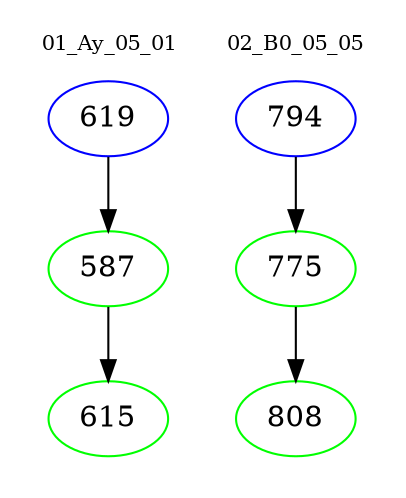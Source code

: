 digraph{
subgraph cluster_0 {
color = white
label = "01_Ay_05_01";
fontsize=10;
T0_619 [label="619", color="blue"]
T0_619 -> T0_587 [color="black"]
T0_587 [label="587", color="green"]
T0_587 -> T0_615 [color="black"]
T0_615 [label="615", color="green"]
}
subgraph cluster_1 {
color = white
label = "02_B0_05_05";
fontsize=10;
T1_794 [label="794", color="blue"]
T1_794 -> T1_775 [color="black"]
T1_775 [label="775", color="green"]
T1_775 -> T1_808 [color="black"]
T1_808 [label="808", color="green"]
}
}
